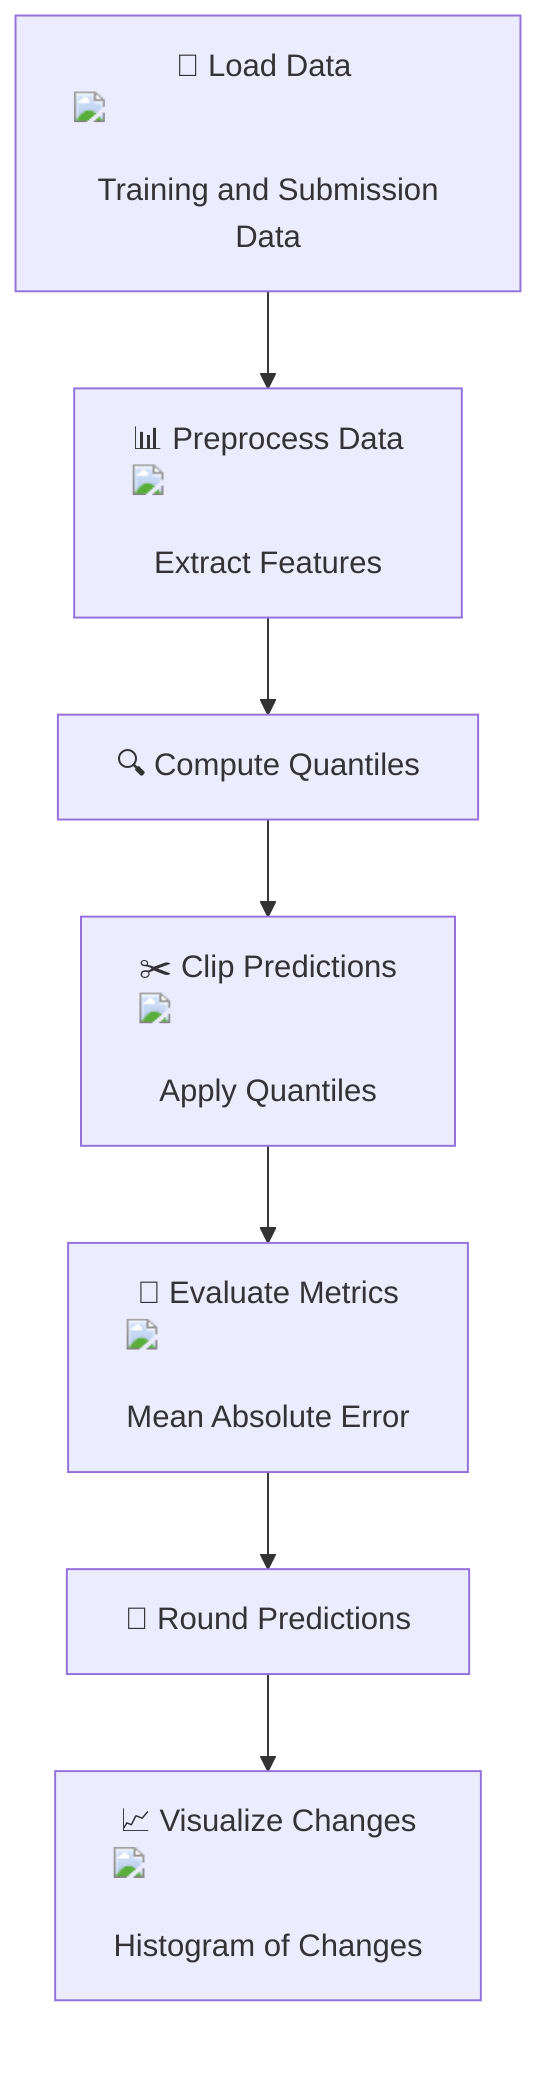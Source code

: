 flowchart TD
    A["📂 Load Data <img src='file.svg' /> <br/> Training and Submission Data"] --> B["📊 Preprocess Data <img src='column_split.svg' /> <br/> Extract Features"]
    B --> C["🔍 Compute Quantiles"]
    C --> D["✂️ Clip Predictions <img src='boxplot_template.svg' /> <br/> Apply Quantiles"]
    D --> E["📏 Evaluate Metrics <img src='table.svg' /> <br/> Mean Absolute Error"]
    E --> F["🔄 Round Predictions"]
    F --> G["📈 Visualize Changes <img src='hist_template.svg' /> <br/> Histogram of Changes"]